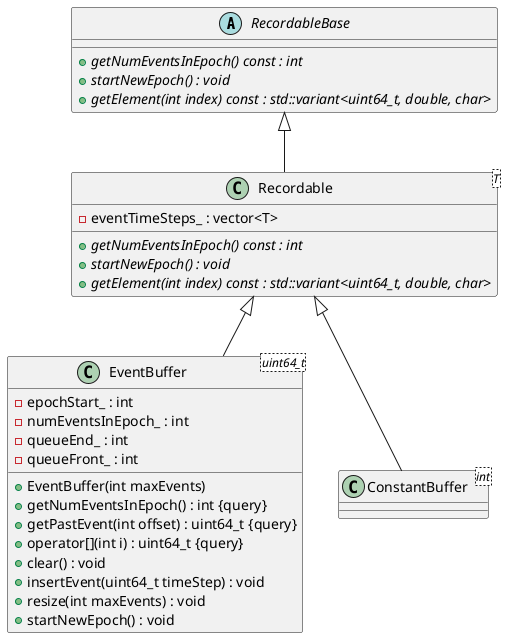@startuml Recordable ClassDiagram

/' Objects '/

abstract class RecordableBase {
	+{abstract} getNumEventsInEpoch() const : int
   +{abstract} startNewEpoch() : void
   +{abstract} getElement(int index) const : std::variant<uint64_t, double, char>
}
class Recordable<T>{
	-eventTimeSteps_ : vector<T>
	+{abstract} getNumEventsInEpoch() const : int
   +{abstract} startNewEpoch() : void
   +{abstract} getElement(int index) const : std::variant<uint64_t, double, char>
}

class EventBuffer<uint64_t> {
	+EventBuffer(int maxEvents)
	-epochStart_ : int
	+getNumEventsInEpoch() : int {query}
	-numEventsInEpoch_ : int
	-queueEnd_ : int
	-queueFront_ : int
	+getPastEvent(int offset) : uint64_t {query}
	+operator[](int i) : uint64_t {query}
	/'-eventTimeSteps_ : vector<uint64_t>'/
	+clear() : void
	+insertEvent(uint64_t timeStep) : void
	+resize(int maxEvents) : void
	+startNewEpoch() : void
}

class ConstantBuffer<int>


/' Inheritance relationships '/

.RecordableBase <|-- .Recordable


.Recordable <|-- .EventBuffer


.Recordable <|-- .ConstantBuffer